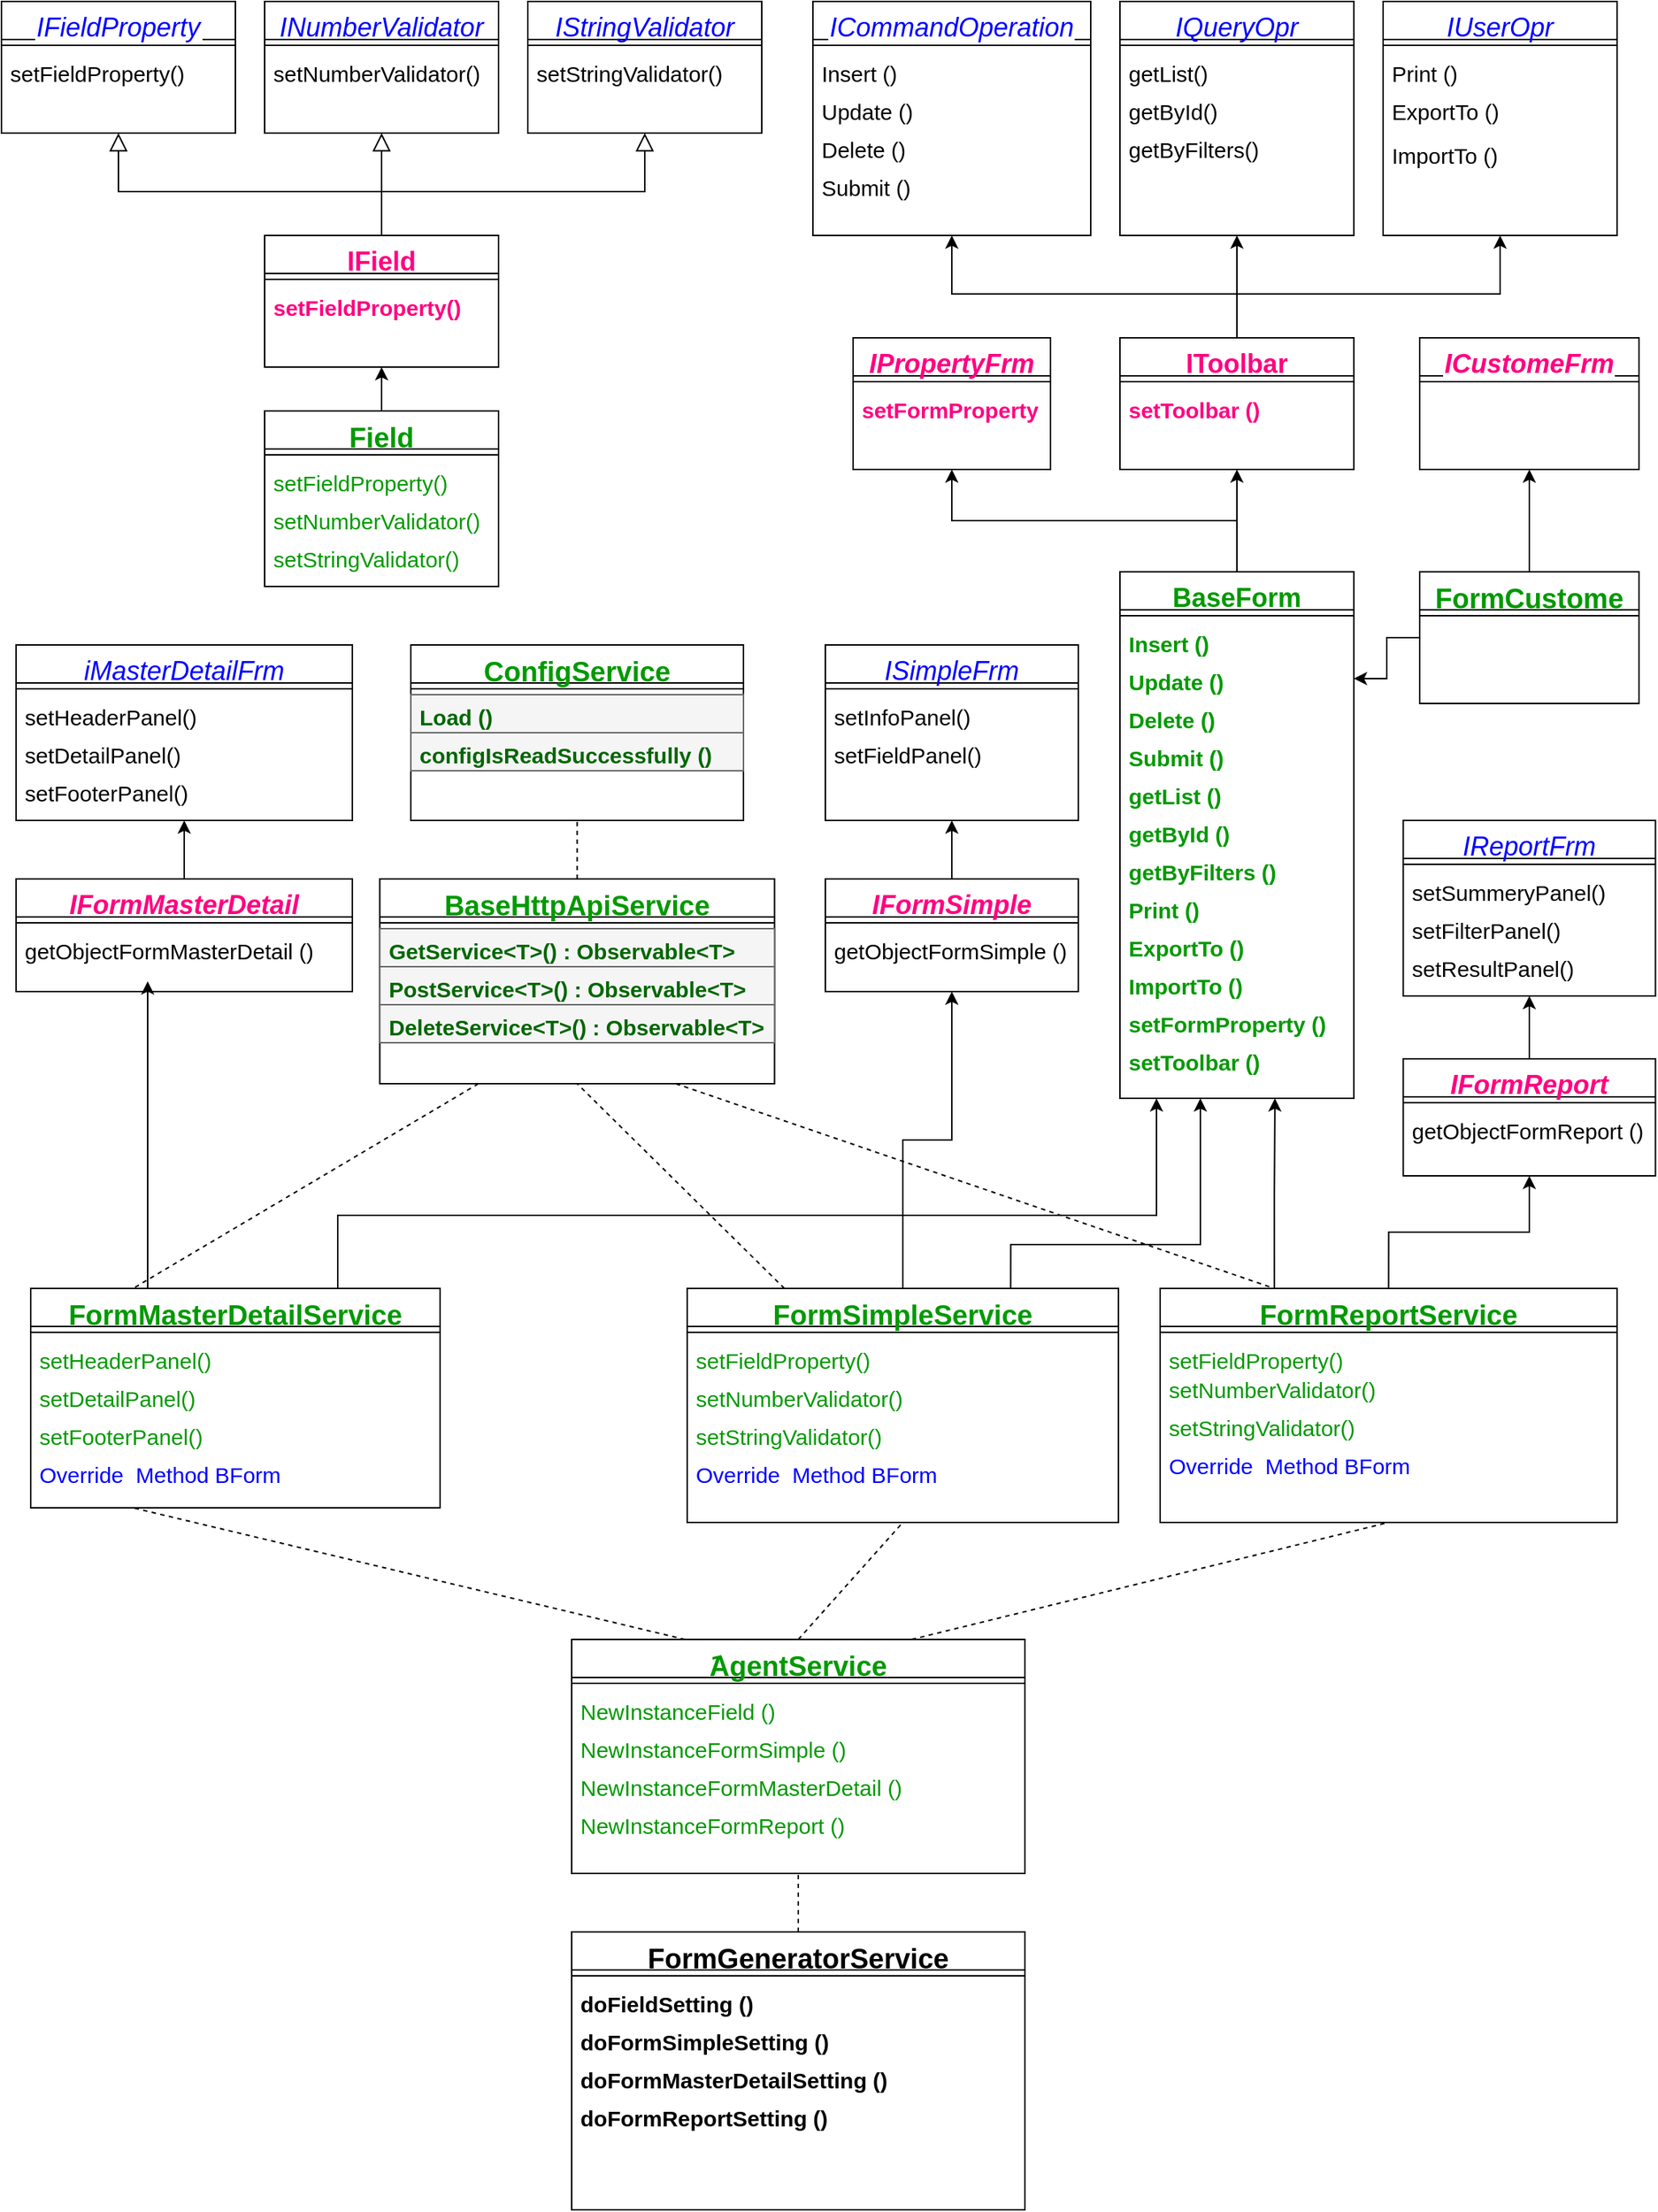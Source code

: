 <mxfile version="18.1.1" type="device"><diagram id="C5RBs43oDa-KdzZeNtuy" name="Page-1"><mxGraphModel dx="1038" dy="585" grid="1" gridSize="10" guides="1" tooltips="1" connect="1" arrows="1" fold="1" page="1" pageScale="1" pageWidth="1169" pageHeight="827" math="0" shadow="0"><root><mxCell id="WIyWlLk6GJQsqaUBKTNV-0"/><mxCell id="WIyWlLk6GJQsqaUBKTNV-1" parent="WIyWlLk6GJQsqaUBKTNV-0"/><mxCell id="zkfFHV4jXpPFQw0GAbJ--0" value="IFieldProperty" style="swimlane;fontStyle=2;align=center;verticalAlign=top;childLayout=stackLayout;horizontal=1;startSize=26;horizontalStack=0;resizeParent=1;resizeLast=0;collapsible=1;marginBottom=0;rounded=0;shadow=0;strokeWidth=1;fontSize=18;fontColor=#0000FF;labelBackgroundColor=default;" parent="WIyWlLk6GJQsqaUBKTNV-1" vertex="1"><mxGeometry x="20" y="40" width="160" height="90" as="geometry"><mxRectangle x="80" y="30" width="160" height="26" as="alternateBounds"/></mxGeometry></mxCell><mxCell id="zkfFHV4jXpPFQw0GAbJ--4" value="" style="line;html=1;strokeWidth=1;align=left;verticalAlign=middle;spacingTop=-1;spacingLeft=3;spacingRight=3;rotatable=0;labelPosition=right;points=[];portConstraint=eastwest;" parent="zkfFHV4jXpPFQw0GAbJ--0" vertex="1"><mxGeometry y="26" width="160" height="8" as="geometry"/></mxCell><mxCell id="zkfFHV4jXpPFQw0GAbJ--5" value="setFieldProperty()" style="text;align=left;verticalAlign=top;spacingLeft=4;spacingRight=4;overflow=hidden;rotatable=0;points=[[0,0.5],[1,0.5]];portConstraint=eastwest;fontSize=15;" parent="zkfFHV4jXpPFQw0GAbJ--0" vertex="1"><mxGeometry y="34" width="160" height="26" as="geometry"/></mxCell><mxCell id="w9xd8rkP3EkddR_WuwT2-0" value="INumberValidator" style="swimlane;fontStyle=2;align=center;verticalAlign=top;childLayout=stackLayout;horizontal=1;startSize=26;horizontalStack=0;resizeParent=1;resizeLast=0;collapsible=1;marginBottom=0;rounded=0;shadow=0;strokeWidth=1;fontSize=18;fontColor=#0000FF;" parent="WIyWlLk6GJQsqaUBKTNV-1" vertex="1"><mxGeometry x="200" y="40" width="160" height="90" as="geometry"><mxRectangle x="230" y="140" width="160" height="26" as="alternateBounds"/></mxGeometry></mxCell><mxCell id="w9xd8rkP3EkddR_WuwT2-1" value="" style="line;html=1;strokeWidth=1;align=left;verticalAlign=middle;spacingTop=-1;spacingLeft=3;spacingRight=3;rotatable=0;labelPosition=right;points=[];portConstraint=eastwest;" parent="w9xd8rkP3EkddR_WuwT2-0" vertex="1"><mxGeometry y="26" width="160" height="8" as="geometry"/></mxCell><mxCell id="w9xd8rkP3EkddR_WuwT2-2" value="setNumberValidator()&#10;" style="text;align=left;verticalAlign=top;spacingLeft=4;spacingRight=4;overflow=hidden;rotatable=0;points=[[0,0.5],[1,0.5]];portConstraint=eastwest;fontSize=15;" parent="w9xd8rkP3EkddR_WuwT2-0" vertex="1"><mxGeometry y="34" width="160" height="26" as="geometry"/></mxCell><mxCell id="w9xd8rkP3EkddR_WuwT2-3" value="IStringValidator&#10;" style="swimlane;fontStyle=2;align=center;verticalAlign=top;childLayout=stackLayout;horizontal=1;startSize=26;horizontalStack=0;resizeParent=1;resizeLast=0;collapsible=1;marginBottom=0;rounded=0;shadow=0;strokeWidth=1;fontSize=18;fontColor=#0000FF;" parent="WIyWlLk6GJQsqaUBKTNV-1" vertex="1"><mxGeometry x="380" y="40" width="160" height="90" as="geometry"><mxRectangle x="230" y="140" width="160" height="26" as="alternateBounds"/></mxGeometry></mxCell><mxCell id="w9xd8rkP3EkddR_WuwT2-4" value="" style="line;html=1;strokeWidth=1;align=left;verticalAlign=middle;spacingTop=-1;spacingLeft=3;spacingRight=3;rotatable=0;labelPosition=right;points=[];portConstraint=eastwest;" parent="w9xd8rkP3EkddR_WuwT2-3" vertex="1"><mxGeometry y="26" width="160" height="8" as="geometry"/></mxCell><mxCell id="w9xd8rkP3EkddR_WuwT2-5" value="setStringValidator()&#10;" style="text;align=left;verticalAlign=top;spacingLeft=4;spacingRight=4;overflow=hidden;rotatable=0;points=[[0,0.5],[1,0.5]];portConstraint=eastwest;fontSize=15;" parent="w9xd8rkP3EkddR_WuwT2-3" vertex="1"><mxGeometry y="34" width="160" height="26" as="geometry"/></mxCell><mxCell id="w9xd8rkP3EkddR_WuwT2-6" value="IField" style="swimlane;fontStyle=1;align=center;verticalAlign=top;childLayout=stackLayout;horizontal=1;startSize=26;horizontalStack=0;resizeParent=1;resizeLast=0;collapsible=1;marginBottom=0;rounded=0;shadow=0;strokeWidth=1;fontSize=18;fontColor=#FF0080;" parent="WIyWlLk6GJQsqaUBKTNV-1" vertex="1"><mxGeometry x="200" y="200" width="160" height="90" as="geometry"><mxRectangle x="230" y="140" width="160" height="26" as="alternateBounds"/></mxGeometry></mxCell><mxCell id="w9xd8rkP3EkddR_WuwT2-7" value="" style="line;html=1;strokeWidth=1;align=left;verticalAlign=middle;spacingTop=-1;spacingLeft=3;spacingRight=3;rotatable=0;labelPosition=right;points=[];portConstraint=eastwest;" parent="w9xd8rkP3EkddR_WuwT2-6" vertex="1"><mxGeometry y="26" width="160" height="8" as="geometry"/></mxCell><mxCell id="w9xd8rkP3EkddR_WuwT2-8" value="setFieldProperty()" style="text;align=left;verticalAlign=top;spacingLeft=4;spacingRight=4;overflow=hidden;rotatable=0;points=[[0,0.5],[1,0.5]];portConstraint=eastwest;fontSize=15;fontColor=#FF0080;fontStyle=1" parent="w9xd8rkP3EkddR_WuwT2-6" vertex="1"><mxGeometry y="34" width="160" height="26" as="geometry"/></mxCell><mxCell id="w9xd8rkP3EkddR_WuwT2-9" value="" style="endArrow=block;endSize=10;endFill=0;shadow=0;strokeWidth=1;rounded=0;edgeStyle=elbowEdgeStyle;elbow=vertical;exitX=0.5;exitY=0;exitDx=0;exitDy=0;entryX=0.5;entryY=1;entryDx=0;entryDy=0;" parent="WIyWlLk6GJQsqaUBKTNV-1" source="w9xd8rkP3EkddR_WuwT2-6" edge="1"><mxGeometry width="160" relative="1" as="geometry"><mxPoint x="150" y="380" as="sourcePoint"/><mxPoint x="460" y="130" as="targetPoint"/><Array as="points"><mxPoint x="420" y="170"/><mxPoint x="460" y="160"/><mxPoint x="370" y="170"/><mxPoint x="390" y="170"/><mxPoint x="370" y="330"/></Array></mxGeometry></mxCell><mxCell id="w9xd8rkP3EkddR_WuwT2-10" value="" style="endArrow=block;endSize=10;endFill=0;shadow=0;strokeWidth=1;rounded=0;edgeStyle=elbowEdgeStyle;elbow=vertical;exitX=0.5;exitY=0;exitDx=0;exitDy=0;entryX=0.5;entryY=1;entryDx=0;entryDy=0;" parent="WIyWlLk6GJQsqaUBKTNV-1" target="w9xd8rkP3EkddR_WuwT2-0" edge="1"><mxGeometry width="160" relative="1" as="geometry"><mxPoint x="280" y="200" as="sourcePoint"/><mxPoint x="460" y="130" as="targetPoint"/><Array as="points"><mxPoint x="420" y="170"/><mxPoint x="460" y="160"/><mxPoint x="370" y="170"/><mxPoint x="390" y="170"/><mxPoint x="370" y="330"/></Array></mxGeometry></mxCell><mxCell id="w9xd8rkP3EkddR_WuwT2-11" value="" style="endArrow=block;endSize=10;endFill=0;shadow=0;strokeWidth=1;rounded=0;edgeStyle=elbowEdgeStyle;elbow=vertical;exitX=0.5;exitY=0;exitDx=0;exitDy=0;entryX=0.5;entryY=1;entryDx=0;entryDy=0;" parent="WIyWlLk6GJQsqaUBKTNV-1" target="zkfFHV4jXpPFQw0GAbJ--0" edge="1"><mxGeometry width="160" relative="1" as="geometry"><mxPoint x="280" y="200" as="sourcePoint"/><mxPoint x="460" y="130" as="targetPoint"/><Array as="points"><mxPoint x="420" y="170"/><mxPoint x="460" y="160"/><mxPoint x="370" y="170"/><mxPoint x="390" y="170"/><mxPoint x="370" y="330"/></Array></mxGeometry></mxCell><mxCell id="w9xd8rkP3EkddR_WuwT2-166" style="edgeStyle=orthogonalEdgeStyle;rounded=0;orthogonalLoop=1;jettySize=auto;html=1;exitX=0.5;exitY=0;exitDx=0;exitDy=0;entryX=0.5;entryY=1;entryDx=0;entryDy=0;fontSize=19;fontColor=#009900;" parent="WIyWlLk6GJQsqaUBKTNV-1" source="w9xd8rkP3EkddR_WuwT2-21" target="w9xd8rkP3EkddR_WuwT2-55" edge="1"><mxGeometry relative="1" as="geometry"/></mxCell><mxCell id="w9xd8rkP3EkddR_WuwT2-167" style="edgeStyle=orthogonalEdgeStyle;rounded=0;orthogonalLoop=1;jettySize=auto;html=1;exitX=0.5;exitY=0;exitDx=0;exitDy=0;entryX=0.5;entryY=1;entryDx=0;entryDy=0;fontSize=19;fontColor=#009900;" parent="WIyWlLk6GJQsqaUBKTNV-1" source="w9xd8rkP3EkddR_WuwT2-21" target="w9xd8rkP3EkddR_WuwT2-111" edge="1"><mxGeometry relative="1" as="geometry"/></mxCell><mxCell id="w9xd8rkP3EkddR_WuwT2-21" value="BaseForm" style="swimlane;fontStyle=1;align=center;verticalAlign=top;childLayout=stackLayout;horizontal=1;startSize=26;horizontalStack=0;resizeParent=1;resizeLast=0;collapsible=1;marginBottom=0;rounded=0;shadow=0;strokeWidth=1;fontSize=18;fontColor=#009900;" parent="WIyWlLk6GJQsqaUBKTNV-1" vertex="1"><mxGeometry x="785" y="430" width="160" height="360" as="geometry"><mxRectangle x="230" y="140" width="160" height="26" as="alternateBounds"/></mxGeometry></mxCell><mxCell id="w9xd8rkP3EkddR_WuwT2-22" value="" style="line;html=1;strokeWidth=1;align=left;verticalAlign=middle;spacingTop=-1;spacingLeft=3;spacingRight=3;rotatable=0;labelPosition=right;points=[];portConstraint=eastwest;" parent="w9xd8rkP3EkddR_WuwT2-21" vertex="1"><mxGeometry y="26" width="160" height="8" as="geometry"/></mxCell><mxCell id="w9xd8rkP3EkddR_WuwT2-23" value="Insert ()" style="text;align=left;verticalAlign=top;spacingLeft=4;spacingRight=4;overflow=hidden;rotatable=0;points=[[0,0.5],[1,0.5]];portConstraint=eastwest;fontSize=15;fontColor=#009900;fontStyle=1" parent="w9xd8rkP3EkddR_WuwT2-21" vertex="1"><mxGeometry y="34" width="160" height="26" as="geometry"/></mxCell><mxCell id="w9xd8rkP3EkddR_WuwT2-71" value="Update ()" style="text;align=left;verticalAlign=top;spacingLeft=4;spacingRight=4;overflow=hidden;rotatable=0;points=[[0,0.5],[1,0.5]];portConstraint=eastwest;fontSize=15;fontColor=#009900;fontStyle=1" parent="w9xd8rkP3EkddR_WuwT2-21" vertex="1"><mxGeometry y="60" width="160" height="26" as="geometry"/></mxCell><mxCell id="w9xd8rkP3EkddR_WuwT2-72" value="Delete ()" style="text;align=left;verticalAlign=top;spacingLeft=4;spacingRight=4;overflow=hidden;rotatable=0;points=[[0,0.5],[1,0.5]];portConstraint=eastwest;fontSize=15;fontColor=#009900;fontStyle=1" parent="w9xd8rkP3EkddR_WuwT2-21" vertex="1"><mxGeometry y="86" width="160" height="26" as="geometry"/></mxCell><mxCell id="w9xd8rkP3EkddR_WuwT2-79" value="Submit ()" style="text;align=left;verticalAlign=top;spacingLeft=4;spacingRight=4;overflow=hidden;rotatable=0;points=[[0,0.5],[1,0.5]];portConstraint=eastwest;fontSize=15;fontColor=#009900;fontStyle=1" parent="w9xd8rkP3EkddR_WuwT2-21" vertex="1"><mxGeometry y="112" width="160" height="26" as="geometry"/></mxCell><mxCell id="w9xd8rkP3EkddR_WuwT2-73" value="getList ()" style="text;align=left;verticalAlign=top;spacingLeft=4;spacingRight=4;overflow=hidden;rotatable=0;points=[[0,0.5],[1,0.5]];portConstraint=eastwest;fontSize=15;fontColor=#009900;fontStyle=1" parent="w9xd8rkP3EkddR_WuwT2-21" vertex="1"><mxGeometry y="138" width="160" height="26" as="geometry"/></mxCell><mxCell id="w9xd8rkP3EkddR_WuwT2-74" value="getById ()" style="text;align=left;verticalAlign=top;spacingLeft=4;spacingRight=4;overflow=hidden;rotatable=0;points=[[0,0.5],[1,0.5]];portConstraint=eastwest;fontSize=15;fontColor=#009900;fontStyle=1" parent="w9xd8rkP3EkddR_WuwT2-21" vertex="1"><mxGeometry y="164" width="160" height="26" as="geometry"/></mxCell><mxCell id="w9xd8rkP3EkddR_WuwT2-75" value="getByFilters ()" style="text;align=left;verticalAlign=top;spacingLeft=4;spacingRight=4;overflow=hidden;rotatable=0;points=[[0,0.5],[1,0.5]];portConstraint=eastwest;fontSize=15;fontColor=#009900;fontStyle=1" parent="w9xd8rkP3EkddR_WuwT2-21" vertex="1"><mxGeometry y="190" width="160" height="26" as="geometry"/></mxCell><mxCell id="w9xd8rkP3EkddR_WuwT2-76" value="Print ()" style="text;align=left;verticalAlign=top;spacingLeft=4;spacingRight=4;overflow=hidden;rotatable=0;points=[[0,0.5],[1,0.5]];portConstraint=eastwest;fontSize=15;fontColor=#009900;fontStyle=1" parent="w9xd8rkP3EkddR_WuwT2-21" vertex="1"><mxGeometry y="216" width="160" height="26" as="geometry"/></mxCell><mxCell id="w9xd8rkP3EkddR_WuwT2-77" value="ExportTo ()&#10;" style="text;align=left;verticalAlign=top;spacingLeft=4;spacingRight=4;overflow=hidden;rotatable=0;points=[[0,0.5],[1,0.5]];portConstraint=eastwest;fontSize=15;fontColor=#009900;fontStyle=1" parent="w9xd8rkP3EkddR_WuwT2-21" vertex="1"><mxGeometry y="242" width="160" height="26" as="geometry"/></mxCell><mxCell id="w9xd8rkP3EkddR_WuwT2-78" value="ImportTo ()" style="text;align=left;verticalAlign=top;spacingLeft=4;spacingRight=4;overflow=hidden;rotatable=0;points=[[0,0.5],[1,0.5]];portConstraint=eastwest;fontSize=15;fontColor=#009900;fontStyle=1" parent="w9xd8rkP3EkddR_WuwT2-21" vertex="1"><mxGeometry y="268" width="160" height="26" as="geometry"/></mxCell><mxCell id="w9xd8rkP3EkddR_WuwT2-80" value="setFormProperty ()" style="text;align=left;verticalAlign=top;spacingLeft=4;spacingRight=4;overflow=hidden;rotatable=0;points=[[0,0.5],[1,0.5]];portConstraint=eastwest;fontSize=15;fontColor=#009900;fontStyle=1" parent="w9xd8rkP3EkddR_WuwT2-21" vertex="1"><mxGeometry y="294" width="160" height="26" as="geometry"/></mxCell><mxCell id="w9xd8rkP3EkddR_WuwT2-81" value="setToolbar ()" style="text;align=left;verticalAlign=top;spacingLeft=4;spacingRight=4;overflow=hidden;rotatable=0;points=[[0,0.5],[1,0.5]];portConstraint=eastwest;fontSize=15;fontColor=#009900;fontStyle=1" parent="w9xd8rkP3EkddR_WuwT2-21" vertex="1"><mxGeometry y="320" width="160" height="26" as="geometry"/></mxCell><mxCell id="w9xd8rkP3EkddR_WuwT2-46" value="ICommandOperation" style="swimlane;fontStyle=2;align=center;verticalAlign=top;childLayout=stackLayout;horizontal=1;startSize=26;horizontalStack=0;resizeParent=1;resizeLast=0;collapsible=1;marginBottom=0;rounded=0;shadow=0;strokeWidth=1;fontSize=18;fontColor=#0000FF;labelBackgroundColor=default;" parent="WIyWlLk6GJQsqaUBKTNV-1" vertex="1"><mxGeometry x="575" y="40" width="190" height="160" as="geometry"><mxRectangle x="80" y="30" width="160" height="26" as="alternateBounds"/></mxGeometry></mxCell><mxCell id="w9xd8rkP3EkddR_WuwT2-47" value="" style="line;html=1;strokeWidth=1;align=left;verticalAlign=middle;spacingTop=-1;spacingLeft=3;spacingRight=3;rotatable=0;labelPosition=right;points=[];portConstraint=eastwest;" parent="w9xd8rkP3EkddR_WuwT2-46" vertex="1"><mxGeometry y="26" width="190" height="8" as="geometry"/></mxCell><mxCell id="w9xd8rkP3EkddR_WuwT2-48" value="Insert ()&#10;" style="text;align=left;verticalAlign=top;spacingLeft=4;spacingRight=4;overflow=hidden;rotatable=0;points=[[0,0.5],[1,0.5]];portConstraint=eastwest;fontSize=15;" parent="w9xd8rkP3EkddR_WuwT2-46" vertex="1"><mxGeometry y="34" width="190" height="26" as="geometry"/></mxCell><mxCell id="w9xd8rkP3EkddR_WuwT2-62" value="Update ()&#10;" style="text;align=left;verticalAlign=top;spacingLeft=4;spacingRight=4;overflow=hidden;rotatable=0;points=[[0,0.5],[1,0.5]];portConstraint=eastwest;fontSize=15;" parent="w9xd8rkP3EkddR_WuwT2-46" vertex="1"><mxGeometry y="60" width="190" height="26" as="geometry"/></mxCell><mxCell id="w9xd8rkP3EkddR_WuwT2-63" value="Delete ()" style="text;align=left;verticalAlign=top;spacingLeft=4;spacingRight=4;overflow=hidden;rotatable=0;points=[[0,0.5],[1,0.5]];portConstraint=eastwest;fontSize=15;" parent="w9xd8rkP3EkddR_WuwT2-46" vertex="1"><mxGeometry y="86" width="190" height="26" as="geometry"/></mxCell><mxCell id="w9xd8rkP3EkddR_WuwT2-64" value="Submit ()" style="text;align=left;verticalAlign=top;spacingLeft=4;spacingRight=4;overflow=hidden;rotatable=0;points=[[0,0.5],[1,0.5]];portConstraint=eastwest;fontSize=15;" parent="w9xd8rkP3EkddR_WuwT2-46" vertex="1"><mxGeometry y="112" width="190" height="26" as="geometry"/></mxCell><mxCell id="w9xd8rkP3EkddR_WuwT2-49" value="IQueryOpr" style="swimlane;fontStyle=2;align=center;verticalAlign=top;childLayout=stackLayout;horizontal=1;startSize=26;horizontalStack=0;resizeParent=1;resizeLast=0;collapsible=1;marginBottom=0;rounded=0;shadow=0;strokeWidth=1;fontSize=18;fontColor=#0000FF;" parent="WIyWlLk6GJQsqaUBKTNV-1" vertex="1"><mxGeometry x="785" y="40" width="160" height="160" as="geometry"><mxRectangle x="230" y="140" width="160" height="26" as="alternateBounds"/></mxGeometry></mxCell><mxCell id="w9xd8rkP3EkddR_WuwT2-50" value="" style="line;html=1;strokeWidth=1;align=left;verticalAlign=middle;spacingTop=-1;spacingLeft=3;spacingRight=3;rotatable=0;labelPosition=right;points=[];portConstraint=eastwest;" parent="w9xd8rkP3EkddR_WuwT2-49" vertex="1"><mxGeometry y="26" width="160" height="8" as="geometry"/></mxCell><mxCell id="w9xd8rkP3EkddR_WuwT2-51" value="getList()" style="text;align=left;verticalAlign=top;spacingLeft=4;spacingRight=4;overflow=hidden;rotatable=0;points=[[0,0.5],[1,0.5]];portConstraint=eastwest;fontSize=15;" parent="w9xd8rkP3EkddR_WuwT2-49" vertex="1"><mxGeometry y="34" width="160" height="26" as="geometry"/></mxCell><mxCell id="w9xd8rkP3EkddR_WuwT2-69" value="getById()" style="text;align=left;verticalAlign=top;spacingLeft=4;spacingRight=4;overflow=hidden;rotatable=0;points=[[0,0.5],[1,0.5]];portConstraint=eastwest;fontSize=15;" parent="w9xd8rkP3EkddR_WuwT2-49" vertex="1"><mxGeometry y="60" width="160" height="26" as="geometry"/></mxCell><mxCell id="w9xd8rkP3EkddR_WuwT2-70" value="getByFilters()" style="text;align=left;verticalAlign=top;spacingLeft=4;spacingRight=4;overflow=hidden;rotatable=0;points=[[0,0.5],[1,0.5]];portConstraint=eastwest;fontSize=15;" parent="w9xd8rkP3EkddR_WuwT2-49" vertex="1"><mxGeometry y="86" width="160" height="26" as="geometry"/></mxCell><mxCell id="w9xd8rkP3EkddR_WuwT2-52" value="IUserOpr" style="swimlane;fontStyle=2;align=center;verticalAlign=top;childLayout=stackLayout;horizontal=1;startSize=26;horizontalStack=0;resizeParent=1;resizeLast=0;collapsible=1;marginBottom=0;rounded=0;shadow=0;strokeWidth=1;fontSize=18;fontColor=#0000FF;" parent="WIyWlLk6GJQsqaUBKTNV-1" vertex="1"><mxGeometry x="965" y="40" width="160" height="160" as="geometry"><mxRectangle x="230" y="140" width="160" height="26" as="alternateBounds"/></mxGeometry></mxCell><mxCell id="w9xd8rkP3EkddR_WuwT2-53" value="" style="line;html=1;strokeWidth=1;align=left;verticalAlign=middle;spacingTop=-1;spacingLeft=3;spacingRight=3;rotatable=0;labelPosition=right;points=[];portConstraint=eastwest;" parent="w9xd8rkP3EkddR_WuwT2-52" vertex="1"><mxGeometry y="26" width="160" height="8" as="geometry"/></mxCell><mxCell id="w9xd8rkP3EkddR_WuwT2-68" value="Print ()&#10;" style="text;align=left;verticalAlign=top;spacingLeft=4;spacingRight=4;overflow=hidden;rotatable=0;points=[[0,0.5],[1,0.5]];portConstraint=eastwest;fontSize=15;" parent="w9xd8rkP3EkddR_WuwT2-52" vertex="1"><mxGeometry y="34" width="160" height="26" as="geometry"/></mxCell><mxCell id="w9xd8rkP3EkddR_WuwT2-66" value="ExportTo ()&#10;" style="text;align=left;verticalAlign=top;spacingLeft=4;spacingRight=4;overflow=hidden;rotatable=0;points=[[0,0.5],[1,0.5]];portConstraint=eastwest;fontSize=15;" parent="w9xd8rkP3EkddR_WuwT2-52" vertex="1"><mxGeometry y="60" width="160" height="30" as="geometry"/></mxCell><mxCell id="w9xd8rkP3EkddR_WuwT2-67" value="ImportTo ()" style="text;align=left;verticalAlign=top;spacingLeft=4;spacingRight=4;overflow=hidden;rotatable=0;points=[[0,0.5],[1,0.5]];portConstraint=eastwest;fontSize=15;" parent="w9xd8rkP3EkddR_WuwT2-52" vertex="1"><mxGeometry y="90" width="160" height="26" as="geometry"/></mxCell><mxCell id="w9xd8rkP3EkddR_WuwT2-163" style="edgeStyle=orthogonalEdgeStyle;rounded=0;orthogonalLoop=1;jettySize=auto;html=1;exitX=0.5;exitY=0;exitDx=0;exitDy=0;entryX=0.5;entryY=1;entryDx=0;entryDy=0;fontSize=19;fontColor=#009900;" parent="WIyWlLk6GJQsqaUBKTNV-1" source="w9xd8rkP3EkddR_WuwT2-55" target="w9xd8rkP3EkddR_WuwT2-46" edge="1"><mxGeometry relative="1" as="geometry"><Array as="points"><mxPoint x="865" y="240"/><mxPoint x="670" y="240"/></Array></mxGeometry></mxCell><mxCell id="w9xd8rkP3EkddR_WuwT2-164" style="edgeStyle=orthogonalEdgeStyle;rounded=0;orthogonalLoop=1;jettySize=auto;html=1;exitX=0.5;exitY=0;exitDx=0;exitDy=0;entryX=0.5;entryY=1;entryDx=0;entryDy=0;fontSize=19;fontColor=#009900;" parent="WIyWlLk6GJQsqaUBKTNV-1" source="w9xd8rkP3EkddR_WuwT2-55" target="w9xd8rkP3EkddR_WuwT2-49" edge="1"><mxGeometry relative="1" as="geometry"/></mxCell><mxCell id="w9xd8rkP3EkddR_WuwT2-165" style="edgeStyle=orthogonalEdgeStyle;rounded=0;orthogonalLoop=1;jettySize=auto;html=1;exitX=0.5;exitY=0;exitDx=0;exitDy=0;entryX=0.5;entryY=1;entryDx=0;entryDy=0;fontSize=19;fontColor=#009900;" parent="WIyWlLk6GJQsqaUBKTNV-1" source="w9xd8rkP3EkddR_WuwT2-55" target="w9xd8rkP3EkddR_WuwT2-52" edge="1"><mxGeometry relative="1" as="geometry"><Array as="points"><mxPoint x="865" y="240"/><mxPoint x="1045" y="240"/></Array></mxGeometry></mxCell><mxCell id="w9xd8rkP3EkddR_WuwT2-55" value="IToolbar" style="swimlane;fontStyle=1;align=center;verticalAlign=top;childLayout=stackLayout;horizontal=1;startSize=26;horizontalStack=0;resizeParent=1;resizeLast=0;collapsible=1;marginBottom=0;rounded=0;shadow=0;strokeWidth=1;fontSize=18;fontColor=#FF0080;" parent="WIyWlLk6GJQsqaUBKTNV-1" vertex="1"><mxGeometry x="785" y="270" width="160" height="90" as="geometry"><mxRectangle x="230" y="140" width="160" height="26" as="alternateBounds"/></mxGeometry></mxCell><mxCell id="w9xd8rkP3EkddR_WuwT2-56" value="" style="line;html=1;strokeWidth=1;align=left;verticalAlign=middle;spacingTop=-1;spacingLeft=3;spacingRight=3;rotatable=0;labelPosition=right;points=[];portConstraint=eastwest;" parent="w9xd8rkP3EkddR_WuwT2-55" vertex="1"><mxGeometry y="26" width="160" height="8" as="geometry"/></mxCell><mxCell id="w9xd8rkP3EkddR_WuwT2-57" value="setToolbar ()" style="text;align=left;verticalAlign=top;spacingLeft=4;spacingRight=4;overflow=hidden;rotatable=0;points=[[0,0.5],[1,0.5]];portConstraint=eastwest;fontSize=15;fontColor=#FF0080;fontStyle=1" parent="w9xd8rkP3EkddR_WuwT2-55" vertex="1"><mxGeometry y="34" width="160" height="26" as="geometry"/></mxCell><mxCell id="w9xd8rkP3EkddR_WuwT2-111" value="IPropertyFrm" style="swimlane;fontStyle=3;align=center;verticalAlign=top;childLayout=stackLayout;horizontal=1;startSize=26;horizontalStack=0;resizeParent=1;resizeLast=0;collapsible=1;marginBottom=0;rounded=0;shadow=0;strokeWidth=1;fontSize=18;fontColor=#FF0080;" parent="WIyWlLk6GJQsqaUBKTNV-1" vertex="1"><mxGeometry x="602.5" y="270" width="135" height="90" as="geometry"><mxRectangle x="230" y="140" width="160" height="26" as="alternateBounds"/></mxGeometry></mxCell><mxCell id="w9xd8rkP3EkddR_WuwT2-112" value="" style="line;html=1;strokeWidth=1;align=left;verticalAlign=middle;spacingTop=-1;spacingLeft=3;spacingRight=3;rotatable=0;labelPosition=right;points=[];portConstraint=eastwest;" parent="w9xd8rkP3EkddR_WuwT2-111" vertex="1"><mxGeometry y="26" width="135" height="8" as="geometry"/></mxCell><mxCell id="w9xd8rkP3EkddR_WuwT2-113" value="setFormProperty ()" style="text;align=left;verticalAlign=top;spacingLeft=4;spacingRight=4;overflow=hidden;rotatable=0;points=[[0,0.5],[1,0.5]];portConstraint=eastwest;fontSize=15;fontColor=#FF0080;fontStyle=1" parent="w9xd8rkP3EkddR_WuwT2-111" vertex="1"><mxGeometry y="34" width="135" height="26" as="geometry"/></mxCell><mxCell id="w9xd8rkP3EkddR_WuwT2-200" style="edgeStyle=orthogonalEdgeStyle;rounded=0;orthogonalLoop=1;jettySize=auto;html=1;exitX=0.5;exitY=0;exitDx=0;exitDy=0;entryX=0.5;entryY=1;entryDx=0;entryDy=0;fontSize=19;fontColor=#009900;" parent="WIyWlLk6GJQsqaUBKTNV-1" source="w9xd8rkP3EkddR_WuwT2-116" target="w9xd8rkP3EkddR_WuwT2-6" edge="1"><mxGeometry relative="1" as="geometry"/></mxCell><mxCell id="w9xd8rkP3EkddR_WuwT2-116" value="Field" style="swimlane;fontStyle=1;align=center;verticalAlign=top;childLayout=stackLayout;horizontal=1;startSize=26;horizontalStack=0;resizeParent=1;resizeLast=0;collapsible=1;marginBottom=0;rounded=0;shadow=0;strokeWidth=1;fontSize=19;fontColor=#009900;" parent="WIyWlLk6GJQsqaUBKTNV-1" vertex="1"><mxGeometry x="200" y="320" width="160" height="120" as="geometry"><mxRectangle x="230" y="140" width="160" height="26" as="alternateBounds"/></mxGeometry></mxCell><mxCell id="w9xd8rkP3EkddR_WuwT2-117" value="" style="line;html=1;strokeWidth=1;align=left;verticalAlign=middle;spacingTop=-1;spacingLeft=3;spacingRight=3;rotatable=0;labelPosition=right;points=[];portConstraint=eastwest;" parent="w9xd8rkP3EkddR_WuwT2-116" vertex="1"><mxGeometry y="26" width="160" height="8" as="geometry"/></mxCell><mxCell id="w9xd8rkP3EkddR_WuwT2-120" value="setFieldProperty()" style="text;align=left;verticalAlign=top;spacingLeft=4;spacingRight=4;overflow=hidden;rotatable=0;points=[[0,0.5],[1,0.5]];portConstraint=eastwest;fontSize=15;fontColor=#009900;" parent="w9xd8rkP3EkddR_WuwT2-116" vertex="1"><mxGeometry y="34" width="160" height="26" as="geometry"/></mxCell><mxCell id="w9xd8rkP3EkddR_WuwT2-121" value="setNumberValidator()&#10;" style="text;align=left;verticalAlign=top;spacingLeft=4;spacingRight=4;overflow=hidden;rotatable=0;points=[[0,0.5],[1,0.5]];portConstraint=eastwest;fontSize=15;fontColor=#009900;" parent="w9xd8rkP3EkddR_WuwT2-116" vertex="1"><mxGeometry y="60" width="160" height="26" as="geometry"/></mxCell><mxCell id="w9xd8rkP3EkddR_WuwT2-122" value="setStringValidator()&#10;" style="text;align=left;verticalAlign=top;spacingLeft=4;spacingRight=4;overflow=hidden;rotatable=0;points=[[0,0.5],[1,0.5]];portConstraint=eastwest;fontSize=15;fontColor=#009900;" parent="w9xd8rkP3EkddR_WuwT2-116" vertex="1"><mxGeometry y="86" width="160" height="26" as="geometry"/></mxCell><mxCell id="w9xd8rkP3EkddR_WuwT2-126" value="ICustomeFrm" style="swimlane;fontStyle=3;align=center;verticalAlign=top;childLayout=stackLayout;horizontal=1;startSize=26;horizontalStack=0;resizeParent=1;resizeLast=0;collapsible=1;marginBottom=0;rounded=0;shadow=0;strokeWidth=1;fontSize=18;fontColor=#FF0080;labelBackgroundColor=default;" parent="WIyWlLk6GJQsqaUBKTNV-1" vertex="1"><mxGeometry x="990" y="270" width="150" height="90" as="geometry"><mxRectangle x="80" y="30" width="160" height="26" as="alternateBounds"/></mxGeometry></mxCell><mxCell id="w9xd8rkP3EkddR_WuwT2-127" value="" style="line;html=1;strokeWidth=1;align=left;verticalAlign=middle;spacingTop=-1;spacingLeft=3;spacingRight=3;rotatable=0;labelPosition=right;points=[];portConstraint=eastwest;" parent="w9xd8rkP3EkddR_WuwT2-126" vertex="1"><mxGeometry y="26" width="150" height="8" as="geometry"/></mxCell><mxCell id="m9QtFXSP9Shc6s96e63j-57" style="edgeStyle=orthogonalEdgeStyle;rounded=0;orthogonalLoop=1;jettySize=auto;html=1;exitX=0.5;exitY=0;exitDx=0;exitDy=0;entryX=0.5;entryY=1;entryDx=0;entryDy=0;fontColor=#0000FF;" edge="1" parent="WIyWlLk6GJQsqaUBKTNV-1" source="w9xd8rkP3EkddR_WuwT2-128" target="w9xd8rkP3EkddR_WuwT2-137"><mxGeometry relative="1" as="geometry"/></mxCell><mxCell id="w9xd8rkP3EkddR_WuwT2-128" value="IFormMasterDetail" style="swimlane;fontStyle=3;align=center;verticalAlign=top;childLayout=stackLayout;horizontal=1;startSize=26;horizontalStack=0;resizeParent=1;resizeLast=0;collapsible=1;marginBottom=0;rounded=0;shadow=0;strokeWidth=1;fontSize=18;fontColor=#FF0080;" parent="WIyWlLk6GJQsqaUBKTNV-1" vertex="1"><mxGeometry x="30" y="640" width="230" height="77" as="geometry"><mxRectangle x="230" y="140" width="160" height="26" as="alternateBounds"/></mxGeometry></mxCell><mxCell id="w9xd8rkP3EkddR_WuwT2-129" value="" style="line;html=1;strokeWidth=1;align=left;verticalAlign=middle;spacingTop=-1;spacingLeft=3;spacingRight=3;rotatable=0;labelPosition=right;points=[];portConstraint=eastwest;" parent="w9xd8rkP3EkddR_WuwT2-128" vertex="1"><mxGeometry y="26" width="230" height="8" as="geometry"/></mxCell><mxCell id="m9QtFXSP9Shc6s96e63j-58" value="getObjectFormMasterDetail ()" style="text;align=left;verticalAlign=top;spacingLeft=4;spacingRight=4;overflow=hidden;rotatable=0;points=[[0,0.5],[1,0.5]];portConstraint=eastwest;fontSize=15;" vertex="1" parent="w9xd8rkP3EkddR_WuwT2-128"><mxGeometry y="34" width="230" height="26" as="geometry"/></mxCell><mxCell id="m9QtFXSP9Shc6s96e63j-46" style="edgeStyle=orthogonalEdgeStyle;rounded=0;orthogonalLoop=1;jettySize=auto;html=1;exitX=0.5;exitY=0;exitDx=0;exitDy=0;entryX=0.5;entryY=1;entryDx=0;entryDy=0;fontColor=#000000;" edge="1" parent="WIyWlLk6GJQsqaUBKTNV-1" source="w9xd8rkP3EkddR_WuwT2-131" target="w9xd8rkP3EkddR_WuwT2-143"><mxGeometry relative="1" as="geometry"/></mxCell><mxCell id="w9xd8rkP3EkddR_WuwT2-131" value="IFormReport" style="swimlane;fontStyle=3;align=center;verticalAlign=top;childLayout=stackLayout;horizontal=1;startSize=26;horizontalStack=0;resizeParent=1;resizeLast=0;collapsible=1;marginBottom=0;rounded=0;shadow=0;strokeWidth=1;fontSize=18;fontColor=#FF0080;" parent="WIyWlLk6GJQsqaUBKTNV-1" vertex="1"><mxGeometry x="978.75" y="763" width="172.5" height="80" as="geometry"><mxRectangle x="230" y="140" width="160" height="26" as="alternateBounds"/></mxGeometry></mxCell><mxCell id="w9xd8rkP3EkddR_WuwT2-132" value="" style="line;html=1;strokeWidth=1;align=left;verticalAlign=middle;spacingTop=-1;spacingLeft=3;spacingRight=3;rotatable=0;labelPosition=right;points=[];portConstraint=eastwest;" parent="w9xd8rkP3EkddR_WuwT2-131" vertex="1"><mxGeometry y="26" width="172.5" height="8" as="geometry"/></mxCell><mxCell id="m9QtFXSP9Shc6s96e63j-45" value="getObjectFormReport ()" style="text;align=left;verticalAlign=top;spacingLeft=4;spacingRight=4;overflow=hidden;rotatable=0;points=[[0,0.5],[1,0.5]];portConstraint=eastwest;fontSize=15;" vertex="1" parent="w9xd8rkP3EkddR_WuwT2-131"><mxGeometry y="34" width="172.5" height="26" as="geometry"/></mxCell><mxCell id="m9QtFXSP9Shc6s96e63j-54" style="edgeStyle=orthogonalEdgeStyle;rounded=0;orthogonalLoop=1;jettySize=auto;html=1;exitX=0.5;exitY=0;exitDx=0;exitDy=0;entryX=0.5;entryY=1;entryDx=0;entryDy=0;fontColor=#0000FF;" edge="1" parent="WIyWlLk6GJQsqaUBKTNV-1" source="w9xd8rkP3EkddR_WuwT2-134" target="w9xd8rkP3EkddR_WuwT2-148"><mxGeometry relative="1" as="geometry"/></mxCell><mxCell id="w9xd8rkP3EkddR_WuwT2-134" value="IFormSimple" style="swimlane;fontStyle=3;align=center;verticalAlign=top;childLayout=stackLayout;horizontal=1;startSize=26;horizontalStack=0;resizeParent=1;resizeLast=0;collapsible=1;marginBottom=0;rounded=0;shadow=0;strokeWidth=1;fontSize=18;fontColor=#FF0080;" parent="WIyWlLk6GJQsqaUBKTNV-1" vertex="1"><mxGeometry x="583.5" y="640" width="173" height="77" as="geometry"><mxRectangle x="230" y="140" width="160" height="26" as="alternateBounds"/></mxGeometry></mxCell><mxCell id="w9xd8rkP3EkddR_WuwT2-135" value="" style="line;html=1;strokeWidth=1;align=left;verticalAlign=middle;spacingTop=-1;spacingLeft=3;spacingRight=3;rotatable=0;labelPosition=right;points=[];portConstraint=eastwest;" parent="w9xd8rkP3EkddR_WuwT2-134" vertex="1"><mxGeometry y="26" width="173" height="8" as="geometry"/></mxCell><mxCell id="m9QtFXSP9Shc6s96e63j-53" value="getObjectFormSimple ()" style="text;align=left;verticalAlign=top;spacingLeft=4;spacingRight=4;overflow=hidden;rotatable=0;points=[[0,0.5],[1,0.5]];portConstraint=eastwest;fontSize=15;" vertex="1" parent="w9xd8rkP3EkddR_WuwT2-134"><mxGeometry y="34" width="173" height="26" as="geometry"/></mxCell><mxCell id="w9xd8rkP3EkddR_WuwT2-137" value="iMasterDetailFrm" style="swimlane;fontStyle=2;align=center;verticalAlign=top;childLayout=stackLayout;horizontal=1;startSize=26;horizontalStack=0;resizeParent=1;resizeLast=0;collapsible=1;marginBottom=0;rounded=0;shadow=0;strokeWidth=1;fontSize=18;fontColor=#0000FF;" parent="WIyWlLk6GJQsqaUBKTNV-1" vertex="1"><mxGeometry x="30" y="480" width="230" height="120" as="geometry"><mxRectangle x="230" y="140" width="160" height="26" as="alternateBounds"/></mxGeometry></mxCell><mxCell id="w9xd8rkP3EkddR_WuwT2-138" value="" style="line;html=1;strokeWidth=1;align=left;verticalAlign=middle;spacingTop=-1;spacingLeft=3;spacingRight=3;rotatable=0;labelPosition=right;points=[];portConstraint=eastwest;" parent="w9xd8rkP3EkddR_WuwT2-137" vertex="1"><mxGeometry y="26" width="230" height="8" as="geometry"/></mxCell><mxCell id="w9xd8rkP3EkddR_WuwT2-139" value="setHeaderPanel()" style="text;align=left;verticalAlign=top;spacingLeft=4;spacingRight=4;overflow=hidden;rotatable=0;points=[[0,0.5],[1,0.5]];portConstraint=eastwest;fontSize=15;" parent="w9xd8rkP3EkddR_WuwT2-137" vertex="1"><mxGeometry y="34" width="230" height="26" as="geometry"/></mxCell><mxCell id="w9xd8rkP3EkddR_WuwT2-140" value="setDetailPanel()" style="text;align=left;verticalAlign=top;spacingLeft=4;spacingRight=4;overflow=hidden;rotatable=0;points=[[0,0.5],[1,0.5]];portConstraint=eastwest;fontSize=15;" parent="w9xd8rkP3EkddR_WuwT2-137" vertex="1"><mxGeometry y="60" width="230" height="26" as="geometry"/></mxCell><mxCell id="w9xd8rkP3EkddR_WuwT2-141" value="setFooterPanel()" style="text;align=left;verticalAlign=top;spacingLeft=4;spacingRight=4;overflow=hidden;rotatable=0;points=[[0,0.5],[1,0.5]];portConstraint=eastwest;fontSize=15;" parent="w9xd8rkP3EkddR_WuwT2-137" vertex="1"><mxGeometry y="86" width="230" height="26" as="geometry"/></mxCell><mxCell id="w9xd8rkP3EkddR_WuwT2-143" value="IReportFrm" style="swimlane;fontStyle=2;align=center;verticalAlign=top;childLayout=stackLayout;horizontal=1;startSize=26;horizontalStack=0;resizeParent=1;resizeLast=0;collapsible=1;marginBottom=0;rounded=0;shadow=0;strokeWidth=1;fontSize=18;fontColor=#0000FF;" parent="WIyWlLk6GJQsqaUBKTNV-1" vertex="1"><mxGeometry x="978.75" y="600" width="172.5" height="120" as="geometry"><mxRectangle x="230" y="140" width="160" height="26" as="alternateBounds"/></mxGeometry></mxCell><mxCell id="w9xd8rkP3EkddR_WuwT2-144" value="" style="line;html=1;strokeWidth=1;align=left;verticalAlign=middle;spacingTop=-1;spacingLeft=3;spacingRight=3;rotatable=0;labelPosition=right;points=[];portConstraint=eastwest;" parent="w9xd8rkP3EkddR_WuwT2-143" vertex="1"><mxGeometry y="26" width="172.5" height="8" as="geometry"/></mxCell><mxCell id="w9xd8rkP3EkddR_WuwT2-145" value="setSummeryPanel()&#10;" style="text;align=left;verticalAlign=top;spacingLeft=4;spacingRight=4;overflow=hidden;rotatable=0;points=[[0,0.5],[1,0.5]];portConstraint=eastwest;fontSize=15;" parent="w9xd8rkP3EkddR_WuwT2-143" vertex="1"><mxGeometry y="34" width="172.5" height="26" as="geometry"/></mxCell><mxCell id="w9xd8rkP3EkddR_WuwT2-146" value="setFilterPanel()&#10;" style="text;align=left;verticalAlign=top;spacingLeft=4;spacingRight=4;overflow=hidden;rotatable=0;points=[[0,0.5],[1,0.5]];portConstraint=eastwest;fontSize=15;" parent="w9xd8rkP3EkddR_WuwT2-143" vertex="1"><mxGeometry y="60" width="172.5" height="26" as="geometry"/></mxCell><mxCell id="w9xd8rkP3EkddR_WuwT2-147" value="setResultPanel()&#10;" style="text;align=left;verticalAlign=top;spacingLeft=4;spacingRight=4;overflow=hidden;rotatable=0;points=[[0,0.5],[1,0.5]];portConstraint=eastwest;fontSize=15;" parent="w9xd8rkP3EkddR_WuwT2-143" vertex="1"><mxGeometry y="86" width="172.5" height="26" as="geometry"/></mxCell><mxCell id="w9xd8rkP3EkddR_WuwT2-148" value="ISimpleFrm" style="swimlane;fontStyle=2;align=center;verticalAlign=top;childLayout=stackLayout;horizontal=1;startSize=26;horizontalStack=0;resizeParent=1;resizeLast=0;collapsible=1;marginBottom=0;rounded=0;shadow=0;strokeWidth=1;fontSize=18;fontColor=#0000FF;" parent="WIyWlLk6GJQsqaUBKTNV-1" vertex="1"><mxGeometry x="583.5" y="480" width="173" height="120" as="geometry"><mxRectangle x="230" y="140" width="160" height="26" as="alternateBounds"/></mxGeometry></mxCell><mxCell id="w9xd8rkP3EkddR_WuwT2-149" value="" style="line;html=1;strokeWidth=1;align=left;verticalAlign=middle;spacingTop=-1;spacingLeft=3;spacingRight=3;rotatable=0;labelPosition=right;points=[];portConstraint=eastwest;" parent="w9xd8rkP3EkddR_WuwT2-148" vertex="1"><mxGeometry y="26" width="173" height="8" as="geometry"/></mxCell><mxCell id="w9xd8rkP3EkddR_WuwT2-150" value="setInfoPanel()&#10;" style="text;align=left;verticalAlign=top;spacingLeft=4;spacingRight=4;overflow=hidden;rotatable=0;points=[[0,0.5],[1,0.5]];portConstraint=eastwest;fontSize=15;" parent="w9xd8rkP3EkddR_WuwT2-148" vertex="1"><mxGeometry y="34" width="173" height="26" as="geometry"/></mxCell><mxCell id="w9xd8rkP3EkddR_WuwT2-151" value="setFieldPanel()&#10;" style="text;align=left;verticalAlign=top;spacingLeft=4;spacingRight=4;overflow=hidden;rotatable=0;points=[[0,0.5],[1,0.5]];portConstraint=eastwest;fontSize=15;" parent="w9xd8rkP3EkddR_WuwT2-148" vertex="1"><mxGeometry y="60" width="173" height="26" as="geometry"/></mxCell><mxCell id="m9QtFXSP9Shc6s96e63j-60" style="edgeStyle=orthogonalEdgeStyle;rounded=0;orthogonalLoop=1;jettySize=auto;html=1;exitX=0.75;exitY=0;exitDx=0;exitDy=0;fontColor=#0000FF;" edge="1" parent="WIyWlLk6GJQsqaUBKTNV-1" source="w9xd8rkP3EkddR_WuwT2-168"><mxGeometry relative="1" as="geometry"><mxPoint x="810" y="790" as="targetPoint"/><Array as="points"><mxPoint x="250" y="870"/><mxPoint x="810" y="870"/></Array></mxGeometry></mxCell><mxCell id="m9QtFXSP9Shc6s96e63j-77" style="edgeStyle=orthogonalEdgeStyle;rounded=0;orthogonalLoop=1;jettySize=auto;html=1;fontSize=15;fontColor=#FF0000;" edge="1" parent="WIyWlLk6GJQsqaUBKTNV-1"><mxGeometry relative="1" as="geometry"><mxPoint x="120" y="920" as="sourcePoint"/><mxPoint x="120" y="710" as="targetPoint"/></mxGeometry></mxCell><mxCell id="w9xd8rkP3EkddR_WuwT2-168" value="FormMasterDetailService" style="swimlane;fontStyle=1;align=center;verticalAlign=top;childLayout=stackLayout;horizontal=1;startSize=26;horizontalStack=0;resizeParent=1;resizeLast=0;collapsible=1;marginBottom=0;rounded=0;shadow=0;strokeWidth=1;fontSize=19;fontColor=#009900;" parent="WIyWlLk6GJQsqaUBKTNV-1" vertex="1"><mxGeometry x="40" y="920" width="280" height="150" as="geometry"><mxRectangle x="230" y="140" width="160" height="26" as="alternateBounds"/></mxGeometry></mxCell><mxCell id="w9xd8rkP3EkddR_WuwT2-169" value="" style="line;html=1;strokeWidth=1;align=left;verticalAlign=middle;spacingTop=-1;spacingLeft=3;spacingRight=3;rotatable=0;labelPosition=right;points=[];portConstraint=eastwest;" parent="w9xd8rkP3EkddR_WuwT2-168" vertex="1"><mxGeometry y="26" width="280" height="8" as="geometry"/></mxCell><mxCell id="w9xd8rkP3EkddR_WuwT2-170" value="setHeaderPanel()" style="text;align=left;verticalAlign=top;spacingLeft=4;spacingRight=4;overflow=hidden;rotatable=0;points=[[0,0.5],[1,0.5]];portConstraint=eastwest;fontSize=15;fontColor=#009900;" parent="w9xd8rkP3EkddR_WuwT2-168" vertex="1"><mxGeometry y="34" width="280" height="26" as="geometry"/></mxCell><mxCell id="w9xd8rkP3EkddR_WuwT2-171" value="setDetailPanel()" style="text;align=left;verticalAlign=top;spacingLeft=4;spacingRight=4;overflow=hidden;rotatable=0;points=[[0,0.5],[1,0.5]];portConstraint=eastwest;fontSize=15;fontColor=#009900;" parent="w9xd8rkP3EkddR_WuwT2-168" vertex="1"><mxGeometry y="60" width="280" height="26" as="geometry"/></mxCell><mxCell id="w9xd8rkP3EkddR_WuwT2-172" value="setFooterPanel()" style="text;align=left;verticalAlign=top;spacingLeft=4;spacingRight=4;overflow=hidden;rotatable=0;points=[[0,0.5],[1,0.5]];portConstraint=eastwest;fontSize=15;fontColor=#009900;" parent="w9xd8rkP3EkddR_WuwT2-168" vertex="1"><mxGeometry y="86" width="280" height="26" as="geometry"/></mxCell><mxCell id="w9xd8rkP3EkddR_WuwT2-207" value="Override  Method BForm" style="text;align=left;verticalAlign=top;spacingLeft=4;spacingRight=4;overflow=hidden;rotatable=0;points=[[0,0.5],[1,0.5]];portConstraint=eastwest;fontSize=15;fontColor=#0000FF;" parent="w9xd8rkP3EkddR_WuwT2-168" vertex="1"><mxGeometry y="112" width="280" height="26" as="geometry"/></mxCell><mxCell id="m9QtFXSP9Shc6s96e63j-64" style="edgeStyle=orthogonalEdgeStyle;rounded=0;orthogonalLoop=1;jettySize=auto;html=1;exitX=0.75;exitY=0;exitDx=0;exitDy=0;fontColor=#0000FF;" edge="1" parent="WIyWlLk6GJQsqaUBKTNV-1" source="w9xd8rkP3EkddR_WuwT2-173"><mxGeometry relative="1" as="geometry"><mxPoint x="840" y="790" as="targetPoint"/><Array as="points"><mxPoint x="710" y="890"/><mxPoint x="840" y="890"/></Array></mxGeometry></mxCell><mxCell id="m9QtFXSP9Shc6s96e63j-65" style="edgeStyle=orthogonalEdgeStyle;rounded=0;orthogonalLoop=1;jettySize=auto;html=1;exitX=0.5;exitY=0;exitDx=0;exitDy=0;entryX=0.5;entryY=1;entryDx=0;entryDy=0;fontColor=#0000FF;" edge="1" parent="WIyWlLk6GJQsqaUBKTNV-1" source="w9xd8rkP3EkddR_WuwT2-173" target="w9xd8rkP3EkddR_WuwT2-134"><mxGeometry relative="1" as="geometry"/></mxCell><mxCell id="w9xd8rkP3EkddR_WuwT2-173" value="FormSimpleService" style="swimlane;fontStyle=1;align=center;verticalAlign=top;childLayout=stackLayout;horizontal=1;startSize=26;horizontalStack=0;resizeParent=1;resizeLast=0;collapsible=1;marginBottom=0;rounded=0;shadow=0;strokeWidth=1;fontSize=19;fontColor=#009900;" parent="WIyWlLk6GJQsqaUBKTNV-1" vertex="1"><mxGeometry x="489" y="920" width="295" height="160" as="geometry"><mxRectangle x="230" y="140" width="160" height="26" as="alternateBounds"/></mxGeometry></mxCell><mxCell id="w9xd8rkP3EkddR_WuwT2-174" value="" style="line;html=1;strokeWidth=1;align=left;verticalAlign=middle;spacingTop=-1;spacingLeft=3;spacingRight=3;rotatable=0;labelPosition=right;points=[];portConstraint=eastwest;" parent="w9xd8rkP3EkddR_WuwT2-173" vertex="1"><mxGeometry y="26" width="295" height="8" as="geometry"/></mxCell><mxCell id="w9xd8rkP3EkddR_WuwT2-175" value="setFieldProperty()" style="text;align=left;verticalAlign=top;spacingLeft=4;spacingRight=4;overflow=hidden;rotatable=0;points=[[0,0.5],[1,0.5]];portConstraint=eastwest;fontSize=15;fontColor=#009900;" parent="w9xd8rkP3EkddR_WuwT2-173" vertex="1"><mxGeometry y="34" width="295" height="26" as="geometry"/></mxCell><mxCell id="w9xd8rkP3EkddR_WuwT2-176" value="setNumberValidator()&#10;" style="text;align=left;verticalAlign=top;spacingLeft=4;spacingRight=4;overflow=hidden;rotatable=0;points=[[0,0.5],[1,0.5]];portConstraint=eastwest;fontSize=15;fontColor=#009900;" parent="w9xd8rkP3EkddR_WuwT2-173" vertex="1"><mxGeometry y="60" width="295" height="26" as="geometry"/></mxCell><mxCell id="w9xd8rkP3EkddR_WuwT2-177" value="setStringValidator()&#10;" style="text;align=left;verticalAlign=top;spacingLeft=4;spacingRight=4;overflow=hidden;rotatable=0;points=[[0,0.5],[1,0.5]];portConstraint=eastwest;fontSize=15;fontColor=#009900;" parent="w9xd8rkP3EkddR_WuwT2-173" vertex="1"><mxGeometry y="86" width="295" height="26" as="geometry"/></mxCell><mxCell id="w9xd8rkP3EkddR_WuwT2-208" value="Override  Method BForm" style="text;align=left;verticalAlign=top;spacingLeft=4;spacingRight=4;overflow=hidden;rotatable=0;points=[[0,0.5],[1,0.5]];portConstraint=eastwest;fontSize=15;fontColor=#0000FF;" parent="w9xd8rkP3EkddR_WuwT2-173" vertex="1"><mxGeometry y="112" width="295" height="26" as="geometry"/></mxCell><mxCell id="m9QtFXSP9Shc6s96e63j-47" style="edgeStyle=orthogonalEdgeStyle;rounded=0;orthogonalLoop=1;jettySize=auto;html=1;exitX=0.5;exitY=0;exitDx=0;exitDy=0;entryX=0.5;entryY=1;entryDx=0;entryDy=0;fontColor=#000000;" edge="1" parent="WIyWlLk6GJQsqaUBKTNV-1" source="w9xd8rkP3EkddR_WuwT2-178" target="w9xd8rkP3EkddR_WuwT2-131"><mxGeometry relative="1" as="geometry"/></mxCell><mxCell id="m9QtFXSP9Shc6s96e63j-49" style="edgeStyle=orthogonalEdgeStyle;rounded=0;orthogonalLoop=1;jettySize=auto;html=1;exitX=0.25;exitY=0;exitDx=0;exitDy=0;fontColor=#000000;" edge="1" parent="WIyWlLk6GJQsqaUBKTNV-1" source="w9xd8rkP3EkddR_WuwT2-178"><mxGeometry relative="1" as="geometry"><mxPoint x="891" y="790" as="targetPoint"/></mxGeometry></mxCell><mxCell id="w9xd8rkP3EkddR_WuwT2-178" value="FormReportService" style="swimlane;fontStyle=1;align=center;verticalAlign=top;childLayout=stackLayout;horizontal=1;startSize=26;horizontalStack=0;resizeParent=1;resizeLast=0;collapsible=1;marginBottom=0;rounded=0;shadow=0;strokeWidth=1;fontSize=19;fontColor=#009900;" parent="WIyWlLk6GJQsqaUBKTNV-1" vertex="1"><mxGeometry x="812.5" y="920" width="312.5" height="160" as="geometry"><mxRectangle x="230" y="140" width="160" height="26" as="alternateBounds"/></mxGeometry></mxCell><mxCell id="w9xd8rkP3EkddR_WuwT2-179" value="" style="line;html=1;strokeWidth=1;align=left;verticalAlign=middle;spacingTop=-1;spacingLeft=3;spacingRight=3;rotatable=0;labelPosition=right;points=[];portConstraint=eastwest;" parent="w9xd8rkP3EkddR_WuwT2-178" vertex="1"><mxGeometry y="26" width="312.5" height="8" as="geometry"/></mxCell><mxCell id="w9xd8rkP3EkddR_WuwT2-180" value="setFieldProperty()" style="text;align=left;verticalAlign=top;spacingLeft=4;spacingRight=4;overflow=hidden;rotatable=0;points=[[0,0.5],[1,0.5]];portConstraint=eastwest;fontSize=15;fontColor=#009900;" parent="w9xd8rkP3EkddR_WuwT2-178" vertex="1"><mxGeometry y="34" width="312.5" height="20" as="geometry"/></mxCell><mxCell id="w9xd8rkP3EkddR_WuwT2-181" value="setNumberValidator()&#10;" style="text;align=left;verticalAlign=top;spacingLeft=4;spacingRight=4;overflow=hidden;rotatable=0;points=[[0,0.5],[1,0.5]];portConstraint=eastwest;fontSize=15;fontColor=#009900;" parent="w9xd8rkP3EkddR_WuwT2-178" vertex="1"><mxGeometry y="54" width="312.5" height="26" as="geometry"/></mxCell><mxCell id="w9xd8rkP3EkddR_WuwT2-182" value="setStringValidator()&#10;" style="text;align=left;verticalAlign=top;spacingLeft=4;spacingRight=4;overflow=hidden;rotatable=0;points=[[0,0.5],[1,0.5]];portConstraint=eastwest;fontSize=15;fontColor=#009900;" parent="w9xd8rkP3EkddR_WuwT2-178" vertex="1"><mxGeometry y="80" width="312.5" height="26" as="geometry"/></mxCell><mxCell id="w9xd8rkP3EkddR_WuwT2-209" value="Override  Method BForm" style="text;align=left;verticalAlign=top;spacingLeft=4;spacingRight=4;overflow=hidden;rotatable=0;points=[[0,0.5],[1,0.5]];portConstraint=eastwest;fontSize=15;fontColor=#0000FF;" parent="w9xd8rkP3EkddR_WuwT2-178" vertex="1"><mxGeometry y="106" width="312.5" height="26" as="geometry"/></mxCell><mxCell id="w9xd8rkP3EkddR_WuwT2-193" style="edgeStyle=orthogonalEdgeStyle;rounded=0;orthogonalLoop=1;jettySize=auto;html=1;exitX=0.5;exitY=0;exitDx=0;exitDy=0;entryX=0.5;entryY=1;entryDx=0;entryDy=0;fontSize=19;fontColor=#009900;" parent="WIyWlLk6GJQsqaUBKTNV-1" source="w9xd8rkP3EkddR_WuwT2-183" target="w9xd8rkP3EkddR_WuwT2-126" edge="1"><mxGeometry relative="1" as="geometry"/></mxCell><mxCell id="m9QtFXSP9Shc6s96e63j-43" style="edgeStyle=orthogonalEdgeStyle;rounded=0;orthogonalLoop=1;jettySize=auto;html=1;exitX=0;exitY=0.5;exitDx=0;exitDy=0;entryX=1;entryY=0.5;entryDx=0;entryDy=0;fontColor=#000000;" edge="1" parent="WIyWlLk6GJQsqaUBKTNV-1" source="w9xd8rkP3EkddR_WuwT2-183" target="w9xd8rkP3EkddR_WuwT2-71"><mxGeometry relative="1" as="geometry"/></mxCell><mxCell id="w9xd8rkP3EkddR_WuwT2-183" value="FormCustome" style="swimlane;fontStyle=1;align=center;verticalAlign=top;childLayout=stackLayout;horizontal=1;startSize=26;horizontalStack=0;resizeParent=1;resizeLast=0;collapsible=1;marginBottom=0;rounded=0;shadow=0;strokeWidth=1;fontSize=19;fontColor=#009900;" parent="WIyWlLk6GJQsqaUBKTNV-1" vertex="1"><mxGeometry x="990" y="430" width="150" height="90" as="geometry"><mxRectangle x="230" y="140" width="160" height="26" as="alternateBounds"/></mxGeometry></mxCell><mxCell id="w9xd8rkP3EkddR_WuwT2-184" value="" style="line;html=1;strokeWidth=1;align=left;verticalAlign=middle;spacingTop=-1;spacingLeft=3;spacingRight=3;rotatable=0;labelPosition=right;points=[];portConstraint=eastwest;" parent="w9xd8rkP3EkddR_WuwT2-183" vertex="1"><mxGeometry y="26" width="150" height="8" as="geometry"/></mxCell><mxCell id="w9xd8rkP3EkddR_WuwT2-210" value="َAgentService" style="swimlane;fontStyle=1;align=center;verticalAlign=top;childLayout=stackLayout;horizontal=1;startSize=26;horizontalStack=0;resizeParent=1;resizeLast=0;collapsible=1;marginBottom=0;rounded=0;shadow=0;strokeWidth=1;fontSize=19;fontColor=#009900;" parent="WIyWlLk6GJQsqaUBKTNV-1" vertex="1"><mxGeometry x="410" y="1160" width="310" height="160" as="geometry"><mxRectangle x="230" y="140" width="160" height="26" as="alternateBounds"/></mxGeometry></mxCell><mxCell id="w9xd8rkP3EkddR_WuwT2-211" value="" style="line;html=1;strokeWidth=1;align=left;verticalAlign=middle;spacingTop=-1;spacingLeft=3;spacingRight=3;rotatable=0;labelPosition=right;points=[];portConstraint=eastwest;" parent="w9xd8rkP3EkddR_WuwT2-210" vertex="1"><mxGeometry y="26" width="310" height="8" as="geometry"/></mxCell><mxCell id="w9xd8rkP3EkddR_WuwT2-218" value="NewInstanceField ()" style="text;align=left;verticalAlign=top;spacingLeft=4;spacingRight=4;overflow=hidden;rotatable=0;points=[[0,0.5],[1,0.5]];portConstraint=eastwest;fontSize=15;fontColor=#009900;" parent="w9xd8rkP3EkddR_WuwT2-210" vertex="1"><mxGeometry y="34" width="310" height="26" as="geometry"/></mxCell><mxCell id="w9xd8rkP3EkddR_WuwT2-219" value="NewInstanceFormSimple ()" style="text;align=left;verticalAlign=top;spacingLeft=4;spacingRight=4;overflow=hidden;rotatable=0;points=[[0,0.5],[1,0.5]];portConstraint=eastwest;fontSize=15;fontColor=#009900;" parent="w9xd8rkP3EkddR_WuwT2-210" vertex="1"><mxGeometry y="60" width="310" height="26" as="geometry"/></mxCell><mxCell id="m9QtFXSP9Shc6s96e63j-32" value="NewInstanceFormMasterDetail ()" style="text;align=left;verticalAlign=top;spacingLeft=4;spacingRight=4;overflow=hidden;rotatable=0;points=[[0,0.5],[1,0.5]];portConstraint=eastwest;fontSize=15;fontColor=#009900;" vertex="1" parent="w9xd8rkP3EkddR_WuwT2-210"><mxGeometry y="86" width="310" height="26" as="geometry"/></mxCell><mxCell id="m9QtFXSP9Shc6s96e63j-33" value="NewInstanceFormReport ()" style="text;align=left;verticalAlign=top;spacingLeft=4;spacingRight=4;overflow=hidden;rotatable=0;points=[[0,0.5],[1,0.5]];portConstraint=eastwest;fontSize=15;fontColor=#009900;" vertex="1" parent="w9xd8rkP3EkddR_WuwT2-210"><mxGeometry y="112" width="310" height="26" as="geometry"/></mxCell><mxCell id="w9xd8rkP3EkddR_WuwT2-216" value="FormGeneratorService" style="swimlane;fontStyle=1;align=center;verticalAlign=top;childLayout=stackLayout;horizontal=1;startSize=26;horizontalStack=0;resizeParent=1;resizeLast=0;collapsible=1;marginBottom=0;rounded=0;shadow=0;strokeWidth=1;fontSize=19;fontColor=#000000;" parent="WIyWlLk6GJQsqaUBKTNV-1" vertex="1"><mxGeometry x="410" y="1360" width="310" height="190" as="geometry"><mxRectangle x="230" y="140" width="160" height="26" as="alternateBounds"/></mxGeometry></mxCell><mxCell id="w9xd8rkP3EkddR_WuwT2-217" value="" style="line;html=1;strokeWidth=1;align=left;verticalAlign=middle;spacingTop=-1;spacingLeft=3;spacingRight=3;rotatable=0;labelPosition=right;points=[];portConstraint=eastwest;" parent="w9xd8rkP3EkddR_WuwT2-216" vertex="1"><mxGeometry y="26" width="310" height="8" as="geometry"/></mxCell><mxCell id="w9xd8rkP3EkddR_WuwT2-220" value="doFieldSetting ()" style="text;align=left;verticalAlign=top;spacingLeft=4;spacingRight=4;overflow=hidden;rotatable=0;points=[[0,0.5],[1,0.5]];portConstraint=eastwest;fontSize=15;fontColor=#000000;fontStyle=1" parent="w9xd8rkP3EkddR_WuwT2-216" vertex="1"><mxGeometry y="34" width="310" height="26" as="geometry"/></mxCell><mxCell id="m9QtFXSP9Shc6s96e63j-34" value="doFormSimpleSetting ()" style="text;align=left;verticalAlign=top;spacingLeft=4;spacingRight=4;overflow=hidden;rotatable=0;points=[[0,0.5],[1,0.5]];portConstraint=eastwest;fontSize=15;fontColor=#000000;fontStyle=1" vertex="1" parent="w9xd8rkP3EkddR_WuwT2-216"><mxGeometry y="60" width="310" height="26" as="geometry"/></mxCell><mxCell id="m9QtFXSP9Shc6s96e63j-35" value="doFormMasterDetailSetting ()" style="text;align=left;verticalAlign=top;spacingLeft=4;spacingRight=4;overflow=hidden;rotatable=0;points=[[0,0.5],[1,0.5]];portConstraint=eastwest;fontSize=15;fontColor=#000000;fontStyle=1" vertex="1" parent="w9xd8rkP3EkddR_WuwT2-216"><mxGeometry y="86" width="310" height="26" as="geometry"/></mxCell><mxCell id="m9QtFXSP9Shc6s96e63j-36" value="doFormReportSetting ()" style="text;align=left;verticalAlign=top;spacingLeft=4;spacingRight=4;overflow=hidden;rotatable=0;points=[[0,0.5],[1,0.5]];portConstraint=eastwest;fontSize=15;fontColor=#000000;fontStyle=1" vertex="1" parent="w9xd8rkP3EkddR_WuwT2-216"><mxGeometry y="112" width="310" height="26" as="geometry"/></mxCell><mxCell id="m9QtFXSP9Shc6s96e63j-9" value="BaseHttpApiService" style="swimlane;fontStyle=1;align=center;verticalAlign=top;childLayout=stackLayout;horizontal=1;startSize=26;horizontalStack=0;resizeParent=1;resizeLast=0;collapsible=1;marginBottom=0;rounded=0;shadow=0;strokeWidth=1;fontSize=19;fontColor=#009900;" vertex="1" parent="WIyWlLk6GJQsqaUBKTNV-1"><mxGeometry x="278.75" y="640" width="270" height="140" as="geometry"><mxRectangle x="230" y="140" width="160" height="26" as="alternateBounds"/></mxGeometry></mxCell><mxCell id="m9QtFXSP9Shc6s96e63j-10" value="" style="line;html=1;strokeWidth=1;align=left;verticalAlign=middle;spacingTop=-1;spacingLeft=3;spacingRight=3;rotatable=0;labelPosition=right;points=[];portConstraint=eastwest;whiteSpace=wrap;" vertex="1" parent="m9QtFXSP9Shc6s96e63j-9"><mxGeometry y="26" width="270" height="8" as="geometry"/></mxCell><mxCell id="m9QtFXSP9Shc6s96e63j-11" value="GetService&lt;T&gt;() : Observable&lt;T&gt;" style="text;align=left;verticalAlign=top;spacingLeft=4;spacingRight=4;overflow=hidden;rotatable=0;points=[[0,0.5],[1,0.5]];portConstraint=eastwest;fontSize=15;fillColor=#f5f5f5;strokeColor=#666666;fontColor=#006600;fontStyle=1;whiteSpace=wrap;" vertex="1" parent="m9QtFXSP9Shc6s96e63j-9"><mxGeometry y="34" width="270" height="26" as="geometry"/></mxCell><mxCell id="m9QtFXSP9Shc6s96e63j-16" value="PostService&lt;T&gt;() : Observable&lt;T&gt;" style="text;align=left;verticalAlign=top;spacingLeft=4;spacingRight=4;overflow=hidden;rotatable=0;points=[[0,0.5],[1,0.5]];portConstraint=eastwest;fontSize=15;fillColor=#f5f5f5;strokeColor=#666666;fontColor=#006600;fontStyle=1;whiteSpace=wrap;" vertex="1" parent="m9QtFXSP9Shc6s96e63j-9"><mxGeometry y="60" width="270" height="26" as="geometry"/></mxCell><mxCell id="m9QtFXSP9Shc6s96e63j-17" value="DeleteService&lt;T&gt;() : Observable&lt;T&gt;" style="text;align=left;verticalAlign=top;spacingLeft=4;spacingRight=4;overflow=hidden;rotatable=0;points=[[0,0.5],[1,0.5]];portConstraint=eastwest;fontSize=15;fillColor=#f5f5f5;strokeColor=#666666;fontColor=#006600;fontStyle=1;whiteSpace=wrap;" vertex="1" parent="m9QtFXSP9Shc6s96e63j-9"><mxGeometry y="86" width="270" height="26" as="geometry"/></mxCell><mxCell id="m9QtFXSP9Shc6s96e63j-18" value="ConfigService" style="swimlane;fontStyle=1;align=center;verticalAlign=top;childLayout=stackLayout;horizontal=1;startSize=26;horizontalStack=0;resizeParent=1;resizeLast=0;collapsible=1;marginBottom=0;rounded=0;shadow=0;strokeWidth=1;fontSize=19;fontColor=#009900;" vertex="1" parent="WIyWlLk6GJQsqaUBKTNV-1"><mxGeometry x="300" y="480" width="227.5" height="120" as="geometry"><mxRectangle x="230" y="140" width="160" height="26" as="alternateBounds"/></mxGeometry></mxCell><mxCell id="m9QtFXSP9Shc6s96e63j-19" value="" style="line;html=1;strokeWidth=1;align=left;verticalAlign=middle;spacingTop=-1;spacingLeft=3;spacingRight=3;rotatable=0;labelPosition=right;points=[];portConstraint=eastwest;" vertex="1" parent="m9QtFXSP9Shc6s96e63j-18"><mxGeometry y="26" width="227.5" height="8" as="geometry"/></mxCell><mxCell id="m9QtFXSP9Shc6s96e63j-20" value="Load ()" style="text;align=left;verticalAlign=top;spacingLeft=4;spacingRight=4;overflow=hidden;rotatable=0;points=[[0,0.5],[1,0.5]];portConstraint=eastwest;fontSize=15;fillColor=#f5f5f5;strokeColor=#666666;fontColor=#006600;fontStyle=1" vertex="1" parent="m9QtFXSP9Shc6s96e63j-18"><mxGeometry y="34" width="227.5" height="26" as="geometry"/></mxCell><mxCell id="m9QtFXSP9Shc6s96e63j-21" value="configIsReadSuccessfully ()" style="text;align=left;verticalAlign=top;spacingLeft=4;spacingRight=4;overflow=hidden;rotatable=0;points=[[0,0.5],[1,0.5]];portConstraint=eastwest;fontSize=15;fillColor=#f5f5f5;strokeColor=#666666;fontColor=#006600;fontStyle=1" vertex="1" parent="m9QtFXSP9Shc6s96e63j-18"><mxGeometry y="60" width="227.5" height="26" as="geometry"/></mxCell><mxCell id="m9QtFXSP9Shc6s96e63j-73" value="" style="endArrow=none;dashed=1;html=1;rounded=0;fontSize=15;fontColor=#FF0000;entryX=0.5;entryY=1;entryDx=0;entryDy=0;" edge="1" parent="WIyWlLk6GJQsqaUBKTNV-1" source="w9xd8rkP3EkddR_WuwT2-173" target="m9QtFXSP9Shc6s96e63j-9"><mxGeometry width="50" height="50" relative="1" as="geometry"><mxPoint x="450" y="790" as="sourcePoint"/><mxPoint x="500" y="740" as="targetPoint"/></mxGeometry></mxCell><mxCell id="m9QtFXSP9Shc6s96e63j-74" value="" style="endArrow=none;dashed=1;html=1;rounded=0;fontSize=15;fontColor=#FF0000;entryX=0.5;entryY=1;entryDx=0;entryDy=0;exitX=0.5;exitY=0;exitDx=0;exitDy=0;" edge="1" parent="WIyWlLk6GJQsqaUBKTNV-1" source="m9QtFXSP9Shc6s96e63j-9" target="m9QtFXSP9Shc6s96e63j-18"><mxGeometry width="50" height="50" relative="1" as="geometry"><mxPoint x="450" y="790" as="sourcePoint"/><mxPoint x="500" y="740" as="targetPoint"/></mxGeometry></mxCell><mxCell id="m9QtFXSP9Shc6s96e63j-75" value="" style="endArrow=none;dashed=1;html=1;rounded=0;fontSize=15;fontColor=#FF0000;exitX=0.25;exitY=1;exitDx=0;exitDy=0;entryX=0.25;entryY=0;entryDx=0;entryDy=0;" edge="1" parent="WIyWlLk6GJQsqaUBKTNV-1" source="m9QtFXSP9Shc6s96e63j-9" target="w9xd8rkP3EkddR_WuwT2-168"><mxGeometry width="50" height="50" relative="1" as="geometry"><mxPoint x="450" y="790" as="sourcePoint"/><mxPoint x="500" y="740" as="targetPoint"/></mxGeometry></mxCell><mxCell id="m9QtFXSP9Shc6s96e63j-76" value="" style="endArrow=none;dashed=1;html=1;rounded=0;fontSize=15;fontColor=#FF0000;exitX=0.75;exitY=1;exitDx=0;exitDy=0;entryX=0.25;entryY=0;entryDx=0;entryDy=0;" edge="1" parent="WIyWlLk6GJQsqaUBKTNV-1" source="m9QtFXSP9Shc6s96e63j-9" target="w9xd8rkP3EkddR_WuwT2-178"><mxGeometry width="50" height="50" relative="1" as="geometry"><mxPoint x="710" y="790" as="sourcePoint"/><mxPoint x="760" y="740" as="targetPoint"/></mxGeometry></mxCell><mxCell id="m9QtFXSP9Shc6s96e63j-80" value="" style="endArrow=none;dashed=1;html=1;rounded=0;fontSize=15;fontColor=#FF0000;entryX=0.25;entryY=1;entryDx=0;entryDy=0;exitX=0.25;exitY=0;exitDx=0;exitDy=0;" edge="1" parent="WIyWlLk6GJQsqaUBKTNV-1" source="w9xd8rkP3EkddR_WuwT2-210" target="w9xd8rkP3EkddR_WuwT2-168"><mxGeometry width="50" height="50" relative="1" as="geometry"><mxPoint x="590" y="1210" as="sourcePoint"/><mxPoint x="640" y="1160" as="targetPoint"/></mxGeometry></mxCell><mxCell id="m9QtFXSP9Shc6s96e63j-81" value="" style="endArrow=none;dashed=1;html=1;rounded=0;fontSize=15;fontColor=#FF0000;entryX=0.5;entryY=1;entryDx=0;entryDy=0;exitX=0.5;exitY=0;exitDx=0;exitDy=0;" edge="1" parent="WIyWlLk6GJQsqaUBKTNV-1" source="w9xd8rkP3EkddR_WuwT2-210" target="w9xd8rkP3EkddR_WuwT2-173"><mxGeometry width="50" height="50" relative="1" as="geometry"><mxPoint x="560" y="1150" as="sourcePoint"/><mxPoint x="640" y="1160" as="targetPoint"/></mxGeometry></mxCell><mxCell id="m9QtFXSP9Shc6s96e63j-83" value="" style="endArrow=none;dashed=1;html=1;rounded=0;fontSize=15;fontColor=#FF0000;entryX=0.5;entryY=1;entryDx=0;entryDy=0;exitX=0.75;exitY=0;exitDx=0;exitDy=0;" edge="1" parent="WIyWlLk6GJQsqaUBKTNV-1" source="w9xd8rkP3EkddR_WuwT2-210" target="w9xd8rkP3EkddR_WuwT2-178"><mxGeometry width="50" height="50" relative="1" as="geometry"><mxPoint x="590" y="1210" as="sourcePoint"/><mxPoint x="640" y="1160" as="targetPoint"/></mxGeometry></mxCell><mxCell id="m9QtFXSP9Shc6s96e63j-84" value="" style="endArrow=none;dashed=1;html=1;rounded=0;fontSize=15;fontColor=#FF0000;entryX=0.5;entryY=1;entryDx=0;entryDy=0;exitX=0.5;exitY=0;exitDx=0;exitDy=0;" edge="1" parent="WIyWlLk6GJQsqaUBKTNV-1" source="w9xd8rkP3EkddR_WuwT2-216" target="w9xd8rkP3EkddR_WuwT2-210"><mxGeometry width="50" height="50" relative="1" as="geometry"><mxPoint x="590" y="1410" as="sourcePoint"/><mxPoint x="640" y="1360" as="targetPoint"/></mxGeometry></mxCell></root></mxGraphModel></diagram></mxfile>